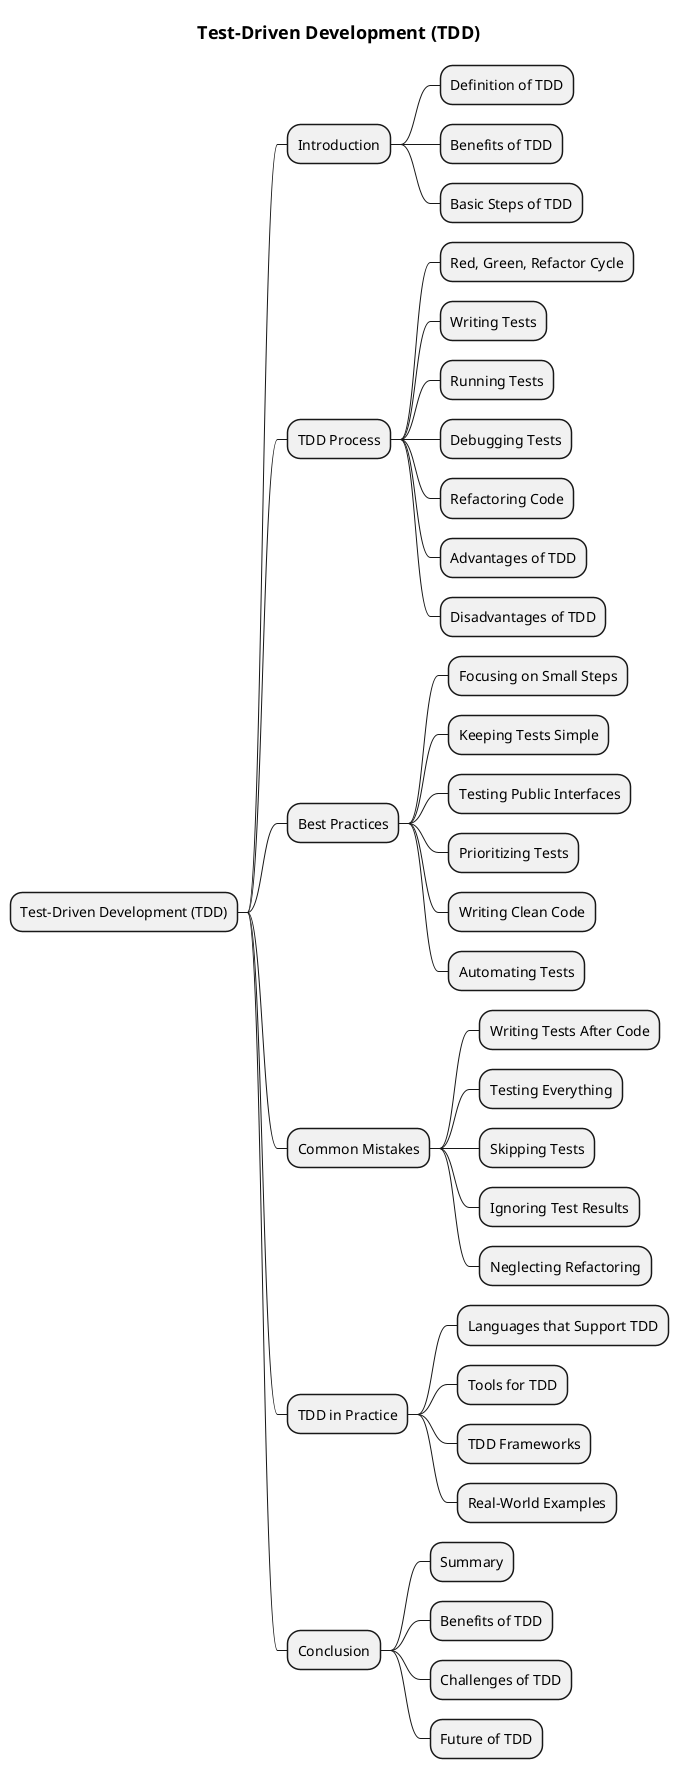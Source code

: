 @startmindmap
title = Test-Driven Development (TDD)

* Test-Driven Development (TDD)
** Introduction
*** Definition of TDD
*** Benefits of TDD
*** Basic Steps of TDD
** TDD Process
*** Red, Green, Refactor Cycle
*** Writing Tests
*** Running Tests
*** Debugging Tests
*** Refactoring Code
*** Advantages of TDD
*** Disadvantages of TDD
** Best Practices
*** Focusing on Small Steps
*** Keeping Tests Simple
*** Testing Public Interfaces
*** Prioritizing Tests
*** Writing Clean Code
*** Automating Tests
** Common Mistakes
*** Writing Tests After Code
*** Testing Everything
*** Skipping Tests
*** Ignoring Test Results
*** Neglecting Refactoring
** TDD in Practice
*** Languages that Support TDD
*** Tools for TDD
*** TDD Frameworks
*** Real-World Examples
** Conclusion
*** Summary
*** Benefits of TDD
*** Challenges of TDD
*** Future of TDD
@endmindmap
